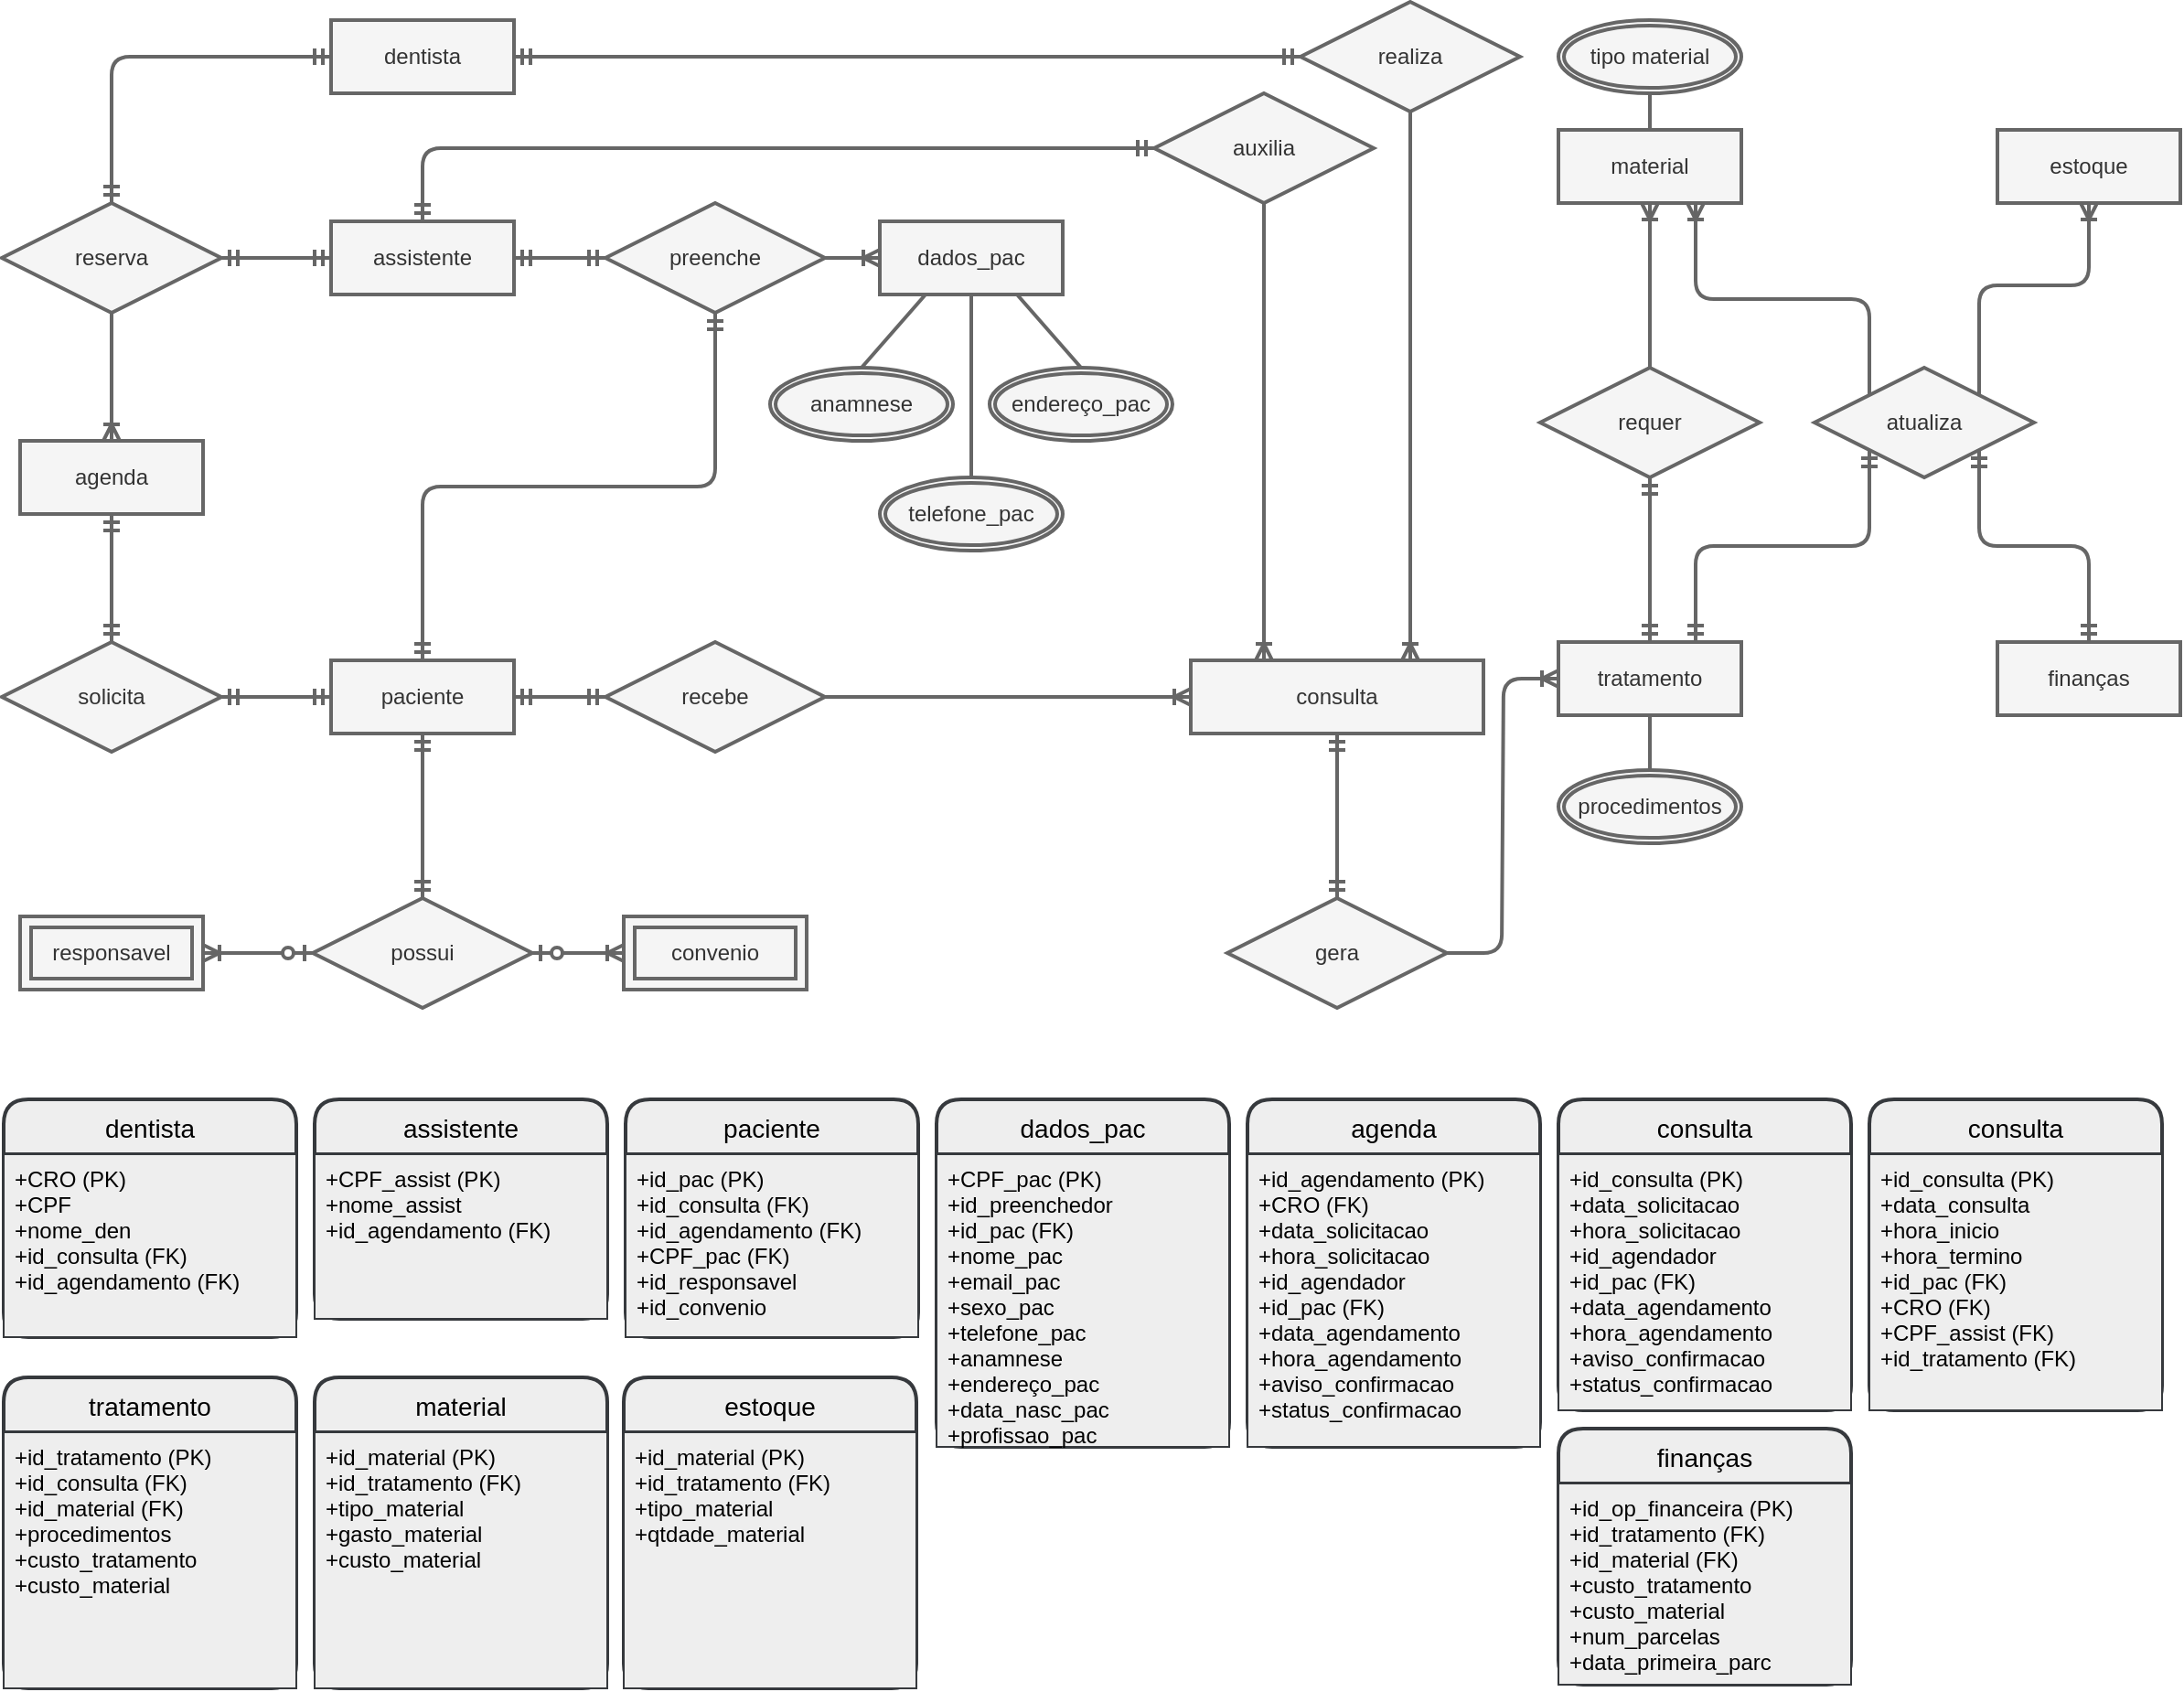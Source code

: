 <mxfile>
    <diagram id="R2lEEEUBdFMjLlhIrx00" name="Page-1">
        <mxGraphModel dx="1336" dy="751" grid="1" gridSize="10" guides="1" tooltips="1" connect="1" arrows="1" fold="1" page="1" pageScale="1.5" pageWidth="827" pageHeight="1169" background="#ffffff" math="0" shadow="0" extFonts="Permanent Marker^https://fonts.googleapis.com/css?family=Permanent+Marker">
            <root>
                <mxCell id="0"/>
                <mxCell id="1" parent="0"/>
                <mxCell id="z1ZZ5Lmvl8c4wW6nIf8b-1" value="dentista" style="whiteSpace=wrap;html=1;align=center;fontColor=#333333;fillColor=#f5f5f5;strokeColor=#666666;strokeWidth=2;" parent="1" vertex="1">
                    <mxGeometry x="210" y="50" width="100" height="40" as="geometry"/>
                </mxCell>
                <mxCell id="z1ZZ5Lmvl8c4wW6nIf8b-2" value="paciente" style="whiteSpace=wrap;html=1;align=center;fontColor=#333333;fillColor=#f5f5f5;strokeColor=#666666;strokeWidth=2;" parent="1" vertex="1">
                    <mxGeometry x="210" y="400" width="100" height="40" as="geometry"/>
                </mxCell>
                <mxCell id="z1ZZ5Lmvl8c4wW6nIf8b-5" value="realiza" style="shape=rhombus;perimeter=rhombusPerimeter;whiteSpace=wrap;html=1;align=center;fontColor=#333333;fillColor=#f5f5f5;strokeColor=#666666;strokeWidth=2;" parent="1" vertex="1">
                    <mxGeometry x="740" y="40" width="120" height="60" as="geometry"/>
                </mxCell>
                <mxCell id="3" value="" style="fontSize=12;html=1;endArrow=ERoneToMany;entryX=0.75;entryY=0;entryDx=0;entryDy=0;exitX=0.5;exitY=1;exitDx=0;exitDy=0;fontColor=#000000;fillColor=#f5f5f5;strokeColor=#666666;strokeWidth=2;" parent="1" source="z1ZZ5Lmvl8c4wW6nIf8b-5" target="4" edge="1">
                    <mxGeometry width="100" height="100" relative="1" as="geometry">
                        <mxPoint x="725" y="290" as="sourcePoint"/>
                        <mxPoint x="800" y="400" as="targetPoint"/>
                    </mxGeometry>
                </mxCell>
                <mxCell id="4" value="consulta" style="whiteSpace=wrap;html=1;align=center;fontColor=#333333;fillColor=#f5f5f5;strokeColor=#666666;strokeWidth=2;" parent="1" vertex="1">
                    <mxGeometry x="680" y="400" width="160" height="40" as="geometry"/>
                </mxCell>
                <mxCell id="6" value="" style="fontSize=12;html=1;endArrow=ERmandOne;startArrow=ERmandOne;sketch=0;exitX=1;exitY=0.5;exitDx=0;exitDy=0;entryX=0;entryY=0.5;entryDx=0;entryDy=0;fontColor=#000000;fillColor=#f5f5f5;strokeColor=#666666;strokeWidth=2;" parent="1" source="z1ZZ5Lmvl8c4wW6nIf8b-1" target="z1ZZ5Lmvl8c4wW6nIf8b-5" edge="1">
                    <mxGeometry width="100" height="100" relative="1" as="geometry">
                        <mxPoint x="855" y="400" as="sourcePoint"/>
                        <mxPoint x="955" y="300" as="targetPoint"/>
                    </mxGeometry>
                </mxCell>
                <mxCell id="7" value="recebe" style="shape=rhombus;perimeter=rhombusPerimeter;whiteSpace=wrap;html=1;align=center;fontColor=#333333;fillColor=#f5f5f5;strokeColor=#666666;strokeWidth=2;" parent="1" vertex="1">
                    <mxGeometry x="360" y="390" width="120" height="60" as="geometry"/>
                </mxCell>
                <mxCell id="9" value="" style="edgeStyle=entityRelationEdgeStyle;fontSize=12;html=1;endArrow=ERmandOne;startArrow=ERmandOne;sketch=0;exitX=0;exitY=0.5;exitDx=0;exitDy=0;entryX=1;entryY=0.5;entryDx=0;entryDy=0;fontColor=#000000;fillColor=#f5f5f5;strokeColor=#666666;strokeWidth=2;" parent="1" source="7" target="z1ZZ5Lmvl8c4wW6nIf8b-2" edge="1">
                    <mxGeometry width="100" height="100" relative="1" as="geometry">
                        <mxPoint x="735" y="660" as="sourcePoint"/>
                        <mxPoint x="915" y="460" as="targetPoint"/>
                    </mxGeometry>
                </mxCell>
                <mxCell id="10" value="" style="edgeStyle=entityRelationEdgeStyle;fontSize=12;html=1;endArrow=ERoneToMany;sketch=0;entryX=0;entryY=0.5;entryDx=0;entryDy=0;exitX=1;exitY=0.5;exitDx=0;exitDy=0;fontColor=#000000;fillColor=#f5f5f5;strokeColor=#666666;strokeWidth=2;" parent="1" source="7" target="4" edge="1">
                    <mxGeometry width="100" height="100" relative="1" as="geometry">
                        <mxPoint x="735" y="660" as="sourcePoint"/>
                        <mxPoint x="835" y="560" as="targetPoint"/>
                    </mxGeometry>
                </mxCell>
                <mxCell id="11" value="dados_pac" style="whiteSpace=wrap;html=1;align=center;fontColor=#333333;fillColor=#f5f5f5;strokeColor=#666666;strokeWidth=2;" parent="1" vertex="1">
                    <mxGeometry x="510" y="160" width="100" height="40" as="geometry"/>
                </mxCell>
                <mxCell id="13" value="preenche" style="shape=rhombus;perimeter=rhombusPerimeter;whiteSpace=wrap;html=1;align=center;fontColor=#333333;fillColor=#f5f5f5;strokeColor=#666666;strokeWidth=2;" parent="1" vertex="1">
                    <mxGeometry x="360" y="150" width="120" height="60" as="geometry"/>
                </mxCell>
                <mxCell id="14" value="assistente" style="whiteSpace=wrap;html=1;align=center;fontColor=#333333;fillColor=#f5f5f5;strokeColor=#666666;strokeWidth=2;" parent="1" vertex="1">
                    <mxGeometry x="210" y="160" width="100" height="40" as="geometry"/>
                </mxCell>
                <mxCell id="15" value="" style="edgeStyle=entityRelationEdgeStyle;fontSize=12;html=1;endArrow=ERmandOne;startArrow=ERmandOne;sketch=0;entryX=0;entryY=0.5;entryDx=0;entryDy=0;exitX=1;exitY=0.5;exitDx=0;exitDy=0;fontColor=#000000;fillColor=#f5f5f5;strokeColor=#666666;strokeWidth=2;" parent="1" source="14" target="13" edge="1">
                    <mxGeometry width="100" height="100" relative="1" as="geometry">
                        <mxPoint x="331" y="220" as="sourcePoint"/>
                        <mxPoint x="361" y="180" as="targetPoint"/>
                    </mxGeometry>
                </mxCell>
                <mxCell id="20" value="" style="edgeStyle=orthogonalEdgeStyle;fontSize=12;html=1;endArrow=ERoneToMany;sketch=0;entryX=0;entryY=0.5;entryDx=0;entryDy=0;exitX=1;exitY=0.5;exitDx=0;exitDy=0;fontColor=#000000;fillColor=#f5f5f5;strokeColor=#666666;strokeWidth=2;" parent="1" source="13" target="11" edge="1">
                    <mxGeometry width="100" height="100" relative="1" as="geometry">
                        <mxPoint x="430" y="160" as="sourcePoint"/>
                        <mxPoint x="545" y="120" as="targetPoint"/>
                    </mxGeometry>
                </mxCell>
                <mxCell id="21" value="" style="fontSize=12;html=1;endArrow=ERmandOne;startArrow=ERmandOne;sketch=0;entryX=0.5;entryY=0;entryDx=0;entryDy=0;exitX=0.5;exitY=1;exitDx=0;exitDy=0;edgeStyle=orthogonalEdgeStyle;fontColor=#000000;fillColor=#f5f5f5;strokeColor=#666666;strokeWidth=2;" parent="1" source="13" target="z1ZZ5Lmvl8c4wW6nIf8b-2" edge="1">
                    <mxGeometry width="100" height="100" relative="1" as="geometry">
                        <mxPoint x="330" y="300" as="sourcePoint"/>
                        <mxPoint x="1015" y="370" as="targetPoint"/>
                    </mxGeometry>
                </mxCell>
                <mxCell id="22" value="" style="fontSize=12;html=1;endArrow=ERmandOne;startArrow=ERmandOne;sketch=0;exitX=0;exitY=0.5;exitDx=0;exitDy=0;edgeStyle=orthogonalEdgeStyle;entryX=0.5;entryY=0;entryDx=0;entryDy=0;fontColor=#000000;fillColor=#f5f5f5;strokeColor=#666666;strokeWidth=2;" parent="1" source="z1ZZ5Lmvl8c4wW6nIf8b-1" target="35" edge="1">
                    <mxGeometry width="100" height="100" relative="1" as="geometry">
                        <mxPoint x="336" y="90" as="sourcePoint"/>
                        <mxPoint x="515" as="targetPoint"/>
                    </mxGeometry>
                </mxCell>
                <mxCell id="23" value="gera" style="shape=rhombus;perimeter=rhombusPerimeter;whiteSpace=wrap;html=1;align=center;fontColor=#333333;fillColor=#f5f5f5;strokeColor=#666666;strokeWidth=2;" parent="1" vertex="1">
                    <mxGeometry x="700" y="530" width="120" height="60" as="geometry"/>
                </mxCell>
                <mxCell id="24" value="" style="fontSize=12;html=1;endArrow=ERmandOne;startArrow=ERmandOne;sketch=0;entryX=0.5;entryY=1;entryDx=0;entryDy=0;exitX=0.5;exitY=0;exitDx=0;exitDy=0;fontColor=#000000;fillColor=#f5f5f5;strokeColor=#666666;strokeWidth=2;" parent="1" source="23" target="4" edge="1">
                    <mxGeometry width="100" height="100" relative="1" as="geometry">
                        <mxPoint x="740" y="610" as="sourcePoint"/>
                        <mxPoint x="560" y="420" as="targetPoint"/>
                    </mxGeometry>
                </mxCell>
                <mxCell id="26" value="tratamento" style="whiteSpace=wrap;html=1;align=center;fontColor=#333333;fillColor=#f5f5f5;strokeColor=#666666;strokeWidth=2;" parent="1" vertex="1">
                    <mxGeometry x="881" y="390" width="100" height="40" as="geometry"/>
                </mxCell>
                <mxCell id="28" value="" style="edgeStyle=entityRelationEdgeStyle;fontSize=12;html=1;endArrow=ERoneToMany;sketch=0;exitX=1;exitY=0.5;exitDx=0;exitDy=0;entryX=0;entryY=0.5;entryDx=0;entryDy=0;fontColor=#000000;fillColor=#f5f5f5;strokeColor=#666666;strokeWidth=2;" parent="1" source="23" target="26" edge="1">
                    <mxGeometry width="100" height="100" relative="1" as="geometry">
                        <mxPoint x="811" y="480" as="sourcePoint"/>
                        <mxPoint x="865" y="560" as="targetPoint"/>
                    </mxGeometry>
                </mxCell>
                <mxCell id="29" value="" style="fontSize=12;html=1;endArrow=ERoneToMany;sketch=0;exitX=0.5;exitY=0;exitDx=0;exitDy=0;entryX=0.5;entryY=1;entryDx=0;entryDy=0;fontColor=#000000;fillColor=#f5f5f5;strokeColor=#666666;strokeWidth=2;" parent="1" source="31" target="30" edge="1">
                    <mxGeometry width="100" height="100" relative="1" as="geometry">
                        <mxPoint x="1462" y="20" as="sourcePoint"/>
                        <mxPoint x="1131" y="150" as="targetPoint"/>
                    </mxGeometry>
                </mxCell>
                <mxCell id="30" value="material" style="whiteSpace=wrap;html=1;align=center;fontColor=#333333;fillColor=#f5f5f5;strokeColor=#666666;strokeWidth=2;" parent="1" vertex="1">
                    <mxGeometry x="881" y="110" width="100" height="40" as="geometry"/>
                </mxCell>
                <mxCell id="31" value="requer" style="shape=rhombus;perimeter=rhombusPerimeter;whiteSpace=wrap;html=1;align=center;fontColor=#333333;fillColor=#f5f5f5;strokeColor=#666666;strokeWidth=2;" parent="1" vertex="1">
                    <mxGeometry x="871" y="240" width="120" height="60" as="geometry"/>
                </mxCell>
                <mxCell id="32" value="" style="fontSize=12;html=1;endArrow=ERmandOne;startArrow=ERmandOne;sketch=0;exitX=0.5;exitY=0;exitDx=0;exitDy=0;entryX=0.5;entryY=1;entryDx=0;entryDy=0;fontColor=#000000;fillColor=#f5f5f5;strokeColor=#666666;strokeWidth=2;" parent="1" source="26" target="31" edge="1">
                    <mxGeometry width="100" height="100" relative="1" as="geometry">
                        <mxPoint x="516" y="409.5" as="sourcePoint"/>
                        <mxPoint x="931" y="270" as="targetPoint"/>
                    </mxGeometry>
                </mxCell>
                <mxCell id="35" value="reserva" style="shape=rhombus;perimeter=rhombusPerimeter;whiteSpace=wrap;html=1;align=center;fontColor=#333333;fillColor=#f5f5f5;strokeColor=#666666;strokeWidth=2;" parent="1" vertex="1">
                    <mxGeometry x="30" y="150" width="120" height="60" as="geometry"/>
                </mxCell>
                <mxCell id="36" value="" style="edgeStyle=entityRelationEdgeStyle;fontSize=12;html=1;endArrow=ERmandOne;startArrow=ERmandOne;sketch=0;entryX=0;entryY=0.5;entryDx=0;entryDy=0;exitX=1;exitY=0.5;exitDx=0;exitDy=0;fontColor=#000000;fillColor=#f5f5f5;strokeColor=#666666;strokeWidth=2;" parent="1" source="35" target="14" edge="1">
                    <mxGeometry width="100" height="100" relative="1" as="geometry">
                        <mxPoint x="320" y="190" as="sourcePoint"/>
                        <mxPoint x="370" y="190" as="targetPoint"/>
                    </mxGeometry>
                </mxCell>
                <mxCell id="37" value="agenda" style="whiteSpace=wrap;html=1;align=center;fontColor=#333333;fillColor=#f5f5f5;strokeColor=#666666;strokeWidth=2;" parent="1" vertex="1">
                    <mxGeometry x="40" y="280" width="100" height="40" as="geometry"/>
                </mxCell>
                <mxCell id="39" value="" style="fontSize=12;html=1;endArrow=ERmandOne;startArrow=ERmandOne;sketch=0;exitX=0;exitY=0.5;exitDx=0;exitDy=0;entryX=1;entryY=0.5;entryDx=0;entryDy=0;fontColor=#000000;fillColor=#f5f5f5;strokeColor=#666666;strokeWidth=2;" parent="1" source="z1ZZ5Lmvl8c4wW6nIf8b-2" target="64" edge="1">
                    <mxGeometry width="100" height="100" relative="1" as="geometry">
                        <mxPoint x="340" y="210" as="sourcePoint"/>
                        <mxPoint x="130" y="400" as="targetPoint"/>
                    </mxGeometry>
                </mxCell>
                <mxCell id="40" value="atualiza" style="shape=rhombus;perimeter=rhombusPerimeter;whiteSpace=wrap;html=1;align=center;fontColor=#333333;fillColor=#f5f5f5;strokeColor=#666666;strokeWidth=2;" parent="1" vertex="1">
                    <mxGeometry x="1021" y="240" width="120" height="60" as="geometry"/>
                </mxCell>
                <mxCell id="41" value="estoque" style="whiteSpace=wrap;html=1;align=center;fontColor=#333333;fillColor=#f5f5f5;strokeColor=#666666;strokeWidth=2;" parent="1" vertex="1">
                    <mxGeometry x="1121" y="110" width="100" height="40" as="geometry"/>
                </mxCell>
                <mxCell id="43" value="finanças" style="whiteSpace=wrap;html=1;align=center;fontColor=#333333;fillColor=#f5f5f5;strokeColor=#666666;strokeWidth=2;" parent="1" vertex="1">
                    <mxGeometry x="1121" y="390" width="100" height="40" as="geometry"/>
                </mxCell>
                <mxCell id="44" value="" style="fontSize=12;html=1;endArrow=ERoneToMany;sketch=0;exitX=0;exitY=0;exitDx=0;exitDy=0;entryX=0.75;entryY=1;entryDx=0;entryDy=0;edgeStyle=elbowEdgeStyle;elbow=vertical;fontColor=#000000;fillColor=#f5f5f5;strokeColor=#666666;strokeWidth=2;" parent="1" source="40" target="30" edge="1">
                    <mxGeometry width="100" height="100" relative="1" as="geometry">
                        <mxPoint x="1001" y="250" as="sourcePoint"/>
                        <mxPoint x="1001" y="160" as="targetPoint"/>
                    </mxGeometry>
                </mxCell>
                <mxCell id="45" value="" style="fontSize=12;html=1;endArrow=ERoneToMany;sketch=0;exitX=1;exitY=0;exitDx=0;exitDy=0;entryX=0.5;entryY=1;entryDx=0;entryDy=0;edgeStyle=orthogonalEdgeStyle;fontColor=#000000;fillColor=#f5f5f5;strokeColor=#666666;strokeWidth=2;" parent="1" source="40" target="41" edge="1">
                    <mxGeometry width="100" height="100" relative="1" as="geometry">
                        <mxPoint x="1086" y="425" as="sourcePoint"/>
                        <mxPoint x="991" y="320" as="targetPoint"/>
                    </mxGeometry>
                </mxCell>
                <mxCell id="46" value="" style="fontSize=12;html=1;endArrow=ERmandOne;startArrow=ERmandOne;sketch=0;exitX=0.75;exitY=0;exitDx=0;exitDy=0;entryX=0;entryY=1;entryDx=0;entryDy=0;edgeStyle=elbowEdgeStyle;elbow=vertical;fontColor=#000000;fillColor=#f5f5f5;strokeColor=#666666;strokeWidth=2;" parent="1" source="26" target="40" edge="1">
                    <mxGeometry width="100" height="100" relative="1" as="geometry">
                        <mxPoint x="941" y="400" as="sourcePoint"/>
                        <mxPoint x="941" y="310" as="targetPoint"/>
                    </mxGeometry>
                </mxCell>
                <mxCell id="47" value="" style="fontSize=12;html=1;endArrow=ERmandOne;startArrow=ERmandOne;sketch=0;exitX=0.5;exitY=0;exitDx=0;exitDy=0;entryX=1;entryY=1;entryDx=0;entryDy=0;edgeStyle=elbowEdgeStyle;elbow=vertical;fontColor=#000000;fillColor=#f5f5f5;strokeColor=#666666;strokeWidth=2;" parent="1" source="43" target="40" edge="1">
                    <mxGeometry width="100" height="100" relative="1" as="geometry">
                        <mxPoint x="966" y="400" as="sourcePoint"/>
                        <mxPoint x="1061" y="295" as="targetPoint"/>
                    </mxGeometry>
                </mxCell>
                <mxCell id="48" value="dentista" style="swimlane;childLayout=stackLayout;horizontal=1;startSize=30;horizontalStack=0;rounded=1;fontSize=14;fontStyle=0;strokeWidth=2;resizeParent=0;resizeLast=1;shadow=0;dashed=0;align=center;fillColor=#eeeeee;strokeColor=#36393d;fontColor=#000000;" parent="1" vertex="1">
                    <mxGeometry x="31" y="640" width="160" height="130" as="geometry">
                        <mxRectangle x="90" y="700" width="90" height="30" as="alternateBounds"/>
                    </mxGeometry>
                </mxCell>
                <mxCell id="49" value="+CRO (PK)&#10;+CPF&#10;+nome_den&#10;+id_consulta (FK)&#10;+id_agendamento (FK)" style="align=left;strokeColor=#36393d;fillColor=#eeeeee;spacingLeft=4;fontSize=12;verticalAlign=top;resizable=0;rotatable=0;part=1;fontColor=#000000;" parent="48" vertex="1">
                    <mxGeometry y="30" width="160" height="100" as="geometry"/>
                </mxCell>
                <mxCell id="50" value="assistente" style="swimlane;childLayout=stackLayout;horizontal=1;startSize=30;horizontalStack=0;rounded=1;fontSize=14;fontStyle=0;strokeWidth=2;resizeParent=0;resizeLast=1;shadow=0;dashed=0;align=center;fillColor=#eeeeee;strokeColor=#36393d;fontColor=#000000;" parent="1" vertex="1">
                    <mxGeometry x="201" y="640" width="160" height="120" as="geometry"/>
                </mxCell>
                <mxCell id="51" value="+CPF_assist (PK)&#10;+nome_assist&#10;+id_agendamento (FK) " style="align=left;strokeColor=#36393d;fillColor=#eeeeee;spacingLeft=4;fontSize=12;verticalAlign=top;resizable=0;rotatable=0;part=1;fontColor=#000000;" parent="50" vertex="1">
                    <mxGeometry y="30" width="160" height="90" as="geometry"/>
                </mxCell>
                <mxCell id="52" value="" style="fontSize=12;html=1;endArrow=ERoneToMany;sketch=0;elbow=vertical;exitX=0.5;exitY=1;exitDx=0;exitDy=0;entryX=0.5;entryY=0;entryDx=0;entryDy=0;fontColor=#000000;fillColor=#f5f5f5;strokeColor=#666666;strokeWidth=2;" parent="1" source="35" target="37" edge="1">
                    <mxGeometry width="100" height="100" relative="1" as="geometry">
                        <mxPoint x="490" y="360" as="sourcePoint"/>
                        <mxPoint x="590" y="260" as="targetPoint"/>
                    </mxGeometry>
                </mxCell>
                <mxCell id="53" value="paciente" style="swimlane;childLayout=stackLayout;horizontal=1;startSize=30;horizontalStack=0;rounded=1;fontSize=14;fontStyle=0;strokeWidth=2;resizeParent=0;resizeLast=1;shadow=0;dashed=0;align=center;fillColor=#eeeeee;strokeColor=#36393d;fontColor=#000000;" parent="1" vertex="1">
                    <mxGeometry x="371" y="640" width="160" height="130" as="geometry"/>
                </mxCell>
                <mxCell id="54" value="+id_pac (PK)&#10;+id_consulta (FK)&#10;+id_agendamento (FK)&#10;+CPF_pac (FK)&#10;+id_responsavel&#10;+id_convenio" style="align=left;strokeColor=#36393d;fillColor=#eeeeee;spacingLeft=4;fontSize=12;verticalAlign=top;resizable=0;rotatable=0;part=1;fontColor=#000000;" parent="53" vertex="1">
                    <mxGeometry y="30" width="160" height="100" as="geometry"/>
                </mxCell>
                <mxCell id="55" value="dados_pac" style="swimlane;childLayout=stackLayout;horizontal=1;startSize=30;horizontalStack=0;rounded=1;fontSize=14;fontStyle=0;strokeWidth=2;resizeParent=0;resizeLast=1;shadow=0;dashed=0;align=center;fillColor=#eeeeee;strokeColor=#36393d;fontColor=#000000;" parent="1" vertex="1">
                    <mxGeometry x="541" y="640" width="160" height="190" as="geometry"/>
                </mxCell>
                <mxCell id="56" value="+CPF_pac (PK)&#10;+id_preenchedor&#10;+id_pac (FK)&#10;+nome_pac&#10;+email_pac&#10;+sexo_pac&#10;+telefone_pac&#10;+anamnese&#10;+endereço_pac&#10;+data_nasc_pac&#10;+profissao_pac&#10;" style="align=left;strokeColor=#36393d;fillColor=#eeeeee;spacingLeft=4;fontSize=12;verticalAlign=top;resizable=0;rotatable=0;part=1;fontColor=#000000;" parent="55" vertex="1">
                    <mxGeometry y="30" width="160" height="160" as="geometry"/>
                </mxCell>
                <mxCell id="64" value="solicita" style="shape=rhombus;perimeter=rhombusPerimeter;whiteSpace=wrap;html=1;align=center;fontColor=#333333;fillColor=#f5f5f5;strokeColor=#666666;strokeWidth=2;" vertex="1" parent="1">
                    <mxGeometry x="30" y="390" width="120" height="60" as="geometry"/>
                </mxCell>
                <mxCell id="65" value="" style="fontSize=12;html=1;endArrow=ERmandOne;startArrow=ERmandOne;sketch=0;exitX=0.5;exitY=1;exitDx=0;exitDy=0;entryX=0.5;entryY=0;entryDx=0;entryDy=0;fontColor=#000000;fillColor=#f5f5f5;strokeColor=#666666;strokeWidth=2;" edge="1" parent="1" source="37" target="64">
                    <mxGeometry width="100" height="100" relative="1" as="geometry">
                        <mxPoint x="220" y="430" as="sourcePoint"/>
                        <mxPoint x="160" y="430" as="targetPoint"/>
                    </mxGeometry>
                </mxCell>
                <mxCell id="66" value="possui" style="shape=rhombus;perimeter=rhombusPerimeter;whiteSpace=wrap;html=1;align=center;fontColor=#333333;fillColor=#f5f5f5;strokeColor=#666666;strokeWidth=2;" vertex="1" parent="1">
                    <mxGeometry x="200" y="530" width="120" height="60" as="geometry"/>
                </mxCell>
                <mxCell id="69" value="" style="fontSize=12;html=1;endArrow=ERmandOne;startArrow=ERmandOne;entryX=0.5;entryY=0;entryDx=0;entryDy=0;exitX=0.5;exitY=1;exitDx=0;exitDy=0;fontColor=#000000;fillColor=#f5f5f5;strokeColor=#666666;strokeWidth=2;" edge="1" parent="1" source="z1ZZ5Lmvl8c4wW6nIf8b-2" target="66">
                    <mxGeometry width="100" height="100" relative="1" as="geometry">
                        <mxPoint x="470" y="470" as="sourcePoint"/>
                        <mxPoint x="570" y="370" as="targetPoint"/>
                    </mxGeometry>
                </mxCell>
                <mxCell id="70" value="responsavel" style="shape=ext;margin=3;double=1;whiteSpace=wrap;html=1;align=center;fontColor=#333333;fillColor=#f5f5f5;strokeColor=#666666;strokeWidth=2;" vertex="1" parent="1">
                    <mxGeometry x="40" y="540" width="100" height="40" as="geometry"/>
                </mxCell>
                <mxCell id="71" value="convenio" style="shape=ext;margin=3;double=1;whiteSpace=wrap;html=1;align=center;fontColor=#333333;fillColor=#f5f5f5;strokeColor=#666666;strokeWidth=2;" vertex="1" parent="1">
                    <mxGeometry x="370" y="540" width="100" height="40" as="geometry"/>
                </mxCell>
                <mxCell id="72" value="" style="edgeStyle=entityRelationEdgeStyle;fontSize=12;html=1;endArrow=ERoneToMany;startArrow=ERzeroToOne;exitX=0;exitY=0.5;exitDx=0;exitDy=0;entryX=1;entryY=0.5;entryDx=0;entryDy=0;fontColor=#000000;fillColor=#f5f5f5;strokeColor=#666666;strokeWidth=2;" edge="1" parent="1" source="66" target="70">
                    <mxGeometry width="100" height="100" relative="1" as="geometry">
                        <mxPoint x="470" y="470" as="sourcePoint"/>
                        <mxPoint x="570" y="370" as="targetPoint"/>
                    </mxGeometry>
                </mxCell>
                <mxCell id="73" value="" style="edgeStyle=entityRelationEdgeStyle;fontSize=12;html=1;endArrow=ERoneToMany;startArrow=ERzeroToOne;exitX=1;exitY=0.5;exitDx=0;exitDy=0;entryX=0;entryY=0.5;entryDx=0;entryDy=0;fontColor=#000000;fillColor=#f5f5f5;strokeColor=#666666;strokeWidth=2;" edge="1" parent="1" source="66" target="71">
                    <mxGeometry width="100" height="100" relative="1" as="geometry">
                        <mxPoint x="470" y="470" as="sourcePoint"/>
                        <mxPoint x="570" y="370" as="targetPoint"/>
                    </mxGeometry>
                </mxCell>
                <mxCell id="74" value="anamnese" style="ellipse;shape=doubleEllipse;margin=3;whiteSpace=wrap;html=1;align=center;fontColor=#333333;fillColor=#f5f5f5;strokeColor=#666666;strokeWidth=2;" vertex="1" parent="1">
                    <mxGeometry x="450" y="240" width="100" height="40" as="geometry"/>
                </mxCell>
                <mxCell id="75" value="" style="endArrow=none;html=1;rounded=0;exitX=0.25;exitY=1;exitDx=0;exitDy=0;entryX=0.5;entryY=0;entryDx=0;entryDy=0;fontColor=#000000;fillColor=#f5f5f5;strokeColor=#666666;strokeWidth=2;" edge="1" parent="1" source="11" target="74">
                    <mxGeometry relative="1" as="geometry">
                        <mxPoint x="440" y="290" as="sourcePoint"/>
                        <mxPoint x="600" y="290" as="targetPoint"/>
                    </mxGeometry>
                </mxCell>
                <mxCell id="77" value="endereço_pac" style="ellipse;shape=doubleEllipse;margin=3;whiteSpace=wrap;html=1;align=center;fontColor=#333333;fillColor=#f5f5f5;strokeColor=#666666;strokeWidth=2;" vertex="1" parent="1">
                    <mxGeometry x="570" y="240" width="100" height="40" as="geometry"/>
                </mxCell>
                <mxCell id="78" value="" style="endArrow=none;html=1;rounded=0;exitX=0.75;exitY=1;exitDx=0;exitDy=0;entryX=0.5;entryY=0;entryDx=0;entryDy=0;fontColor=#000000;fillColor=#f5f5f5;strokeColor=#666666;strokeWidth=2;" edge="1" parent="1" source="11" target="77">
                    <mxGeometry relative="1" as="geometry">
                        <mxPoint x="545" y="210" as="sourcePoint"/>
                        <mxPoint x="510" y="290" as="targetPoint"/>
                    </mxGeometry>
                </mxCell>
                <mxCell id="79" value="telefone_pac" style="ellipse;shape=doubleEllipse;margin=3;whiteSpace=wrap;html=1;align=center;fontColor=#333333;fillColor=#f5f5f5;strokeColor=#666666;strokeWidth=2;" vertex="1" parent="1">
                    <mxGeometry x="510" y="300" width="100" height="40" as="geometry"/>
                </mxCell>
                <mxCell id="80" value="" style="endArrow=none;html=1;rounded=0;exitX=0.5;exitY=1;exitDx=0;exitDy=0;entryX=0.5;entryY=0;entryDx=0;entryDy=0;fontColor=#000000;fillColor=#f5f5f5;strokeColor=#666666;strokeWidth=2;" edge="1" parent="1" target="79" source="11">
                    <mxGeometry relative="1" as="geometry">
                        <mxPoint x="525" y="260" as="sourcePoint"/>
                        <mxPoint x="450" y="350" as="targetPoint"/>
                    </mxGeometry>
                </mxCell>
                <mxCell id="81" value="agenda" style="swimlane;childLayout=stackLayout;horizontal=1;startSize=30;horizontalStack=0;rounded=1;fontSize=14;fontStyle=0;strokeWidth=2;resizeParent=0;resizeLast=1;shadow=0;dashed=0;align=center;fillColor=#eeeeee;strokeColor=#36393d;fontColor=#000000;" vertex="1" parent="1">
                    <mxGeometry x="711" y="640" width="160" height="190" as="geometry"/>
                </mxCell>
                <mxCell id="82" value="+id_agendamento (PK)&#10;+CRO (FK)&#10;+data_solicitacao&#10;+hora_solicitacao&#10;+id_agendador&#10;+id_pac (FK)&#10;+data_agendamento&#10;+hora_agendamento&#10;+aviso_confirmacao&#10;+status_confirmacao" style="align=left;strokeColor=#36393d;fillColor=#eeeeee;spacingLeft=4;fontSize=12;verticalAlign=top;resizable=0;rotatable=0;part=1;fontColor=#000000;" vertex="1" parent="81">
                    <mxGeometry y="30" width="160" height="160" as="geometry"/>
                </mxCell>
                <mxCell id="83" value="consulta" style="swimlane;childLayout=stackLayout;horizontal=1;startSize=30;horizontalStack=0;rounded=1;fontSize=14;fontStyle=0;strokeWidth=2;resizeParent=0;resizeLast=1;shadow=0;dashed=0;align=center;fillColor=#eeeeee;strokeColor=#36393d;fontColor=#000000;" vertex="1" parent="1">
                    <mxGeometry x="881" y="640" width="160" height="170" as="geometry"/>
                </mxCell>
                <mxCell id="84" value="+id_consulta (PK)&#10;+data_solicitacao&#10;+hora_solicitacao&#10;+id_agendador&#10;+id_pac (FK)&#10;+data_agendamento&#10;+hora_agendamento&#10;+aviso_confirmacao&#10;+status_confirmacao" style="align=left;strokeColor=#36393d;fillColor=#eeeeee;spacingLeft=4;fontSize=12;verticalAlign=top;resizable=0;rotatable=0;part=1;fontColor=#000000;" vertex="1" parent="83">
                    <mxGeometry y="30" width="160" height="140" as="geometry"/>
                </mxCell>
                <mxCell id="85" value="consulta" style="swimlane;childLayout=stackLayout;horizontal=1;startSize=30;horizontalStack=0;rounded=1;fontSize=14;fontStyle=0;strokeWidth=2;resizeParent=0;resizeLast=1;shadow=0;dashed=0;align=center;fillColor=#eeeeee;strokeColor=#36393d;fontColor=#000000;" vertex="1" parent="1">
                    <mxGeometry x="1051" y="640" width="160" height="170" as="geometry"/>
                </mxCell>
                <mxCell id="86" value="+id_consulta (PK)&#10;+data_consulta&#10;+hora_inicio&#10;+hora_termino&#10;+id_pac (FK)&#10;+CRO (FK)&#10;+CPF_assist (FK)&#10;+id_tratamento (FK)" style="align=left;strokeColor=#36393d;fillColor=#eeeeee;spacingLeft=4;fontSize=12;verticalAlign=top;resizable=0;rotatable=0;part=1;fontColor=#000000;" vertex="1" parent="85">
                    <mxGeometry y="30" width="160" height="140" as="geometry"/>
                </mxCell>
                <mxCell id="87" value="auxilia" style="shape=rhombus;perimeter=rhombusPerimeter;whiteSpace=wrap;html=1;align=center;fontColor=#333333;fillColor=#f5f5f5;strokeColor=#666666;strokeWidth=2;" vertex="1" parent="1">
                    <mxGeometry x="660" y="90" width="120" height="60" as="geometry"/>
                </mxCell>
                <mxCell id="88" value="" style="fontSize=12;html=1;endArrow=ERmandOne;startArrow=ERmandOne;sketch=0;exitX=0.5;exitY=0;exitDx=0;exitDy=0;entryX=0;entryY=0.5;entryDx=0;entryDy=0;edgeStyle=orthogonalEdgeStyle;fontColor=#000000;fillColor=#f5f5f5;strokeColor=#666666;strokeWidth=2;" edge="1" parent="1" source="14" target="87">
                    <mxGeometry width="100" height="100" relative="1" as="geometry">
                        <mxPoint x="320" y="80" as="sourcePoint"/>
                        <mxPoint x="750" y="80" as="targetPoint"/>
                    </mxGeometry>
                </mxCell>
                <mxCell id="89" value="" style="fontSize=12;html=1;endArrow=ERoneToMany;entryX=0.25;entryY=0;entryDx=0;entryDy=0;exitX=0.5;exitY=1;exitDx=0;exitDy=0;fontColor=#000000;fillColor=#f5f5f5;strokeColor=#666666;strokeWidth=2;" edge="1" parent="1" source="87" target="4">
                    <mxGeometry width="100" height="100" relative="1" as="geometry">
                        <mxPoint x="720" y="149.1" as="sourcePoint"/>
                        <mxPoint x="720" y="400" as="targetPoint"/>
                    </mxGeometry>
                </mxCell>
                <mxCell id="90" value="procedimentos" style="ellipse;shape=doubleEllipse;margin=3;whiteSpace=wrap;html=1;align=center;fontColor=#333333;fillColor=#f5f5f5;strokeColor=#666666;strokeWidth=2;" vertex="1" parent="1">
                    <mxGeometry x="881" y="460" width="100" height="40" as="geometry"/>
                </mxCell>
                <mxCell id="91" value="" style="endArrow=none;html=1;rounded=0;entryX=0.5;entryY=0;entryDx=0;entryDy=0;fontColor=#000000;fillColor=#f5f5f5;strokeColor=#666666;strokeWidth=2;exitX=0.5;exitY=1;exitDx=0;exitDy=0;" edge="1" parent="1" target="90" source="26">
                    <mxGeometry relative="1" as="geometry">
                        <mxPoint x="931" y="430" as="sourcePoint"/>
                        <mxPoint x="821" y="580" as="targetPoint"/>
                    </mxGeometry>
                </mxCell>
                <mxCell id="92" value="tratamento" style="swimlane;childLayout=stackLayout;horizontal=1;startSize=30;horizontalStack=0;rounded=1;fontSize=14;fontStyle=0;strokeWidth=2;resizeParent=0;resizeLast=1;shadow=0;dashed=0;align=center;fillColor=#eeeeee;strokeColor=#36393d;fontColor=#000000;" vertex="1" parent="1">
                    <mxGeometry x="31" y="792" width="160" height="170" as="geometry"/>
                </mxCell>
                <mxCell id="93" value="+id_tratamento (PK)&#10;+id_consulta (FK)&#10;+id_material (FK)&#10;+procedimentos&#10;+custo_tratamento&#10;+custo_material&#10;" style="align=left;strokeColor=#36393d;fillColor=#eeeeee;spacingLeft=4;fontSize=12;verticalAlign=top;resizable=0;rotatable=0;part=1;fontColor=#000000;" vertex="1" parent="92">
                    <mxGeometry y="30" width="160" height="140" as="geometry"/>
                </mxCell>
                <mxCell id="94" value="material" style="swimlane;childLayout=stackLayout;horizontal=1;startSize=30;horizontalStack=0;rounded=1;fontSize=14;fontStyle=0;strokeWidth=2;resizeParent=0;resizeLast=1;shadow=0;dashed=0;align=center;fillColor=#eeeeee;strokeColor=#36393d;fontColor=#000000;" vertex="1" parent="1">
                    <mxGeometry x="201" y="792" width="160" height="170" as="geometry"/>
                </mxCell>
                <mxCell id="95" value="+id_material (PK)&#10;+id_tratamento (FK)&#10;+tipo_material&#10;+gasto_material&#10;+custo_material&#10;" style="align=left;strokeColor=#36393d;fillColor=#eeeeee;spacingLeft=4;fontSize=12;verticalAlign=top;resizable=0;rotatable=0;part=1;fontColor=#000000;" vertex="1" parent="94">
                    <mxGeometry y="30" width="160" height="140" as="geometry"/>
                </mxCell>
                <mxCell id="96" value="estoque" style="swimlane;childLayout=stackLayout;horizontal=1;startSize=30;horizontalStack=0;rounded=1;fontSize=14;fontStyle=0;strokeWidth=2;resizeParent=0;resizeLast=1;shadow=0;dashed=0;align=center;fillColor=#eeeeee;strokeColor=#36393d;fontColor=#000000;" vertex="1" parent="1">
                    <mxGeometry x="370" y="792" width="160" height="170" as="geometry"/>
                </mxCell>
                <mxCell id="97" value="+id_material (PK)&#10;+id_tratamento (FK)&#10;+tipo_material&#10;+qtdade_material" style="align=left;strokeColor=#36393d;fillColor=#eeeeee;spacingLeft=4;fontSize=12;verticalAlign=top;resizable=0;rotatable=0;part=1;fontColor=#000000;" vertex="1" parent="96">
                    <mxGeometry y="30" width="160" height="140" as="geometry"/>
                </mxCell>
                <mxCell id="98" value="tipo material" style="ellipse;shape=doubleEllipse;margin=3;whiteSpace=wrap;html=1;align=center;fontColor=#333333;fillColor=#f5f5f5;strokeColor=#666666;strokeWidth=2;" vertex="1" parent="1">
                    <mxGeometry x="881" y="50" width="100" height="40" as="geometry"/>
                </mxCell>
                <mxCell id="99" value="" style="endArrow=none;html=1;rounded=0;entryX=0.5;entryY=0;entryDx=0;entryDy=0;fontColor=#000000;fillColor=#f5f5f5;strokeColor=#666666;strokeWidth=2;exitX=0.5;exitY=1;exitDx=0;exitDy=0;" edge="1" parent="1" source="98" target="30">
                    <mxGeometry relative="1" as="geometry">
                        <mxPoint x="941" y="440" as="sourcePoint"/>
                        <mxPoint x="941" y="470" as="targetPoint"/>
                    </mxGeometry>
                </mxCell>
                <mxCell id="100" value="finanças" style="swimlane;childLayout=stackLayout;horizontal=1;startSize=30;horizontalStack=0;rounded=1;fontSize=14;fontStyle=0;strokeWidth=2;resizeParent=0;resizeLast=1;shadow=0;dashed=0;align=center;fillColor=#eeeeee;strokeColor=#36393d;fontColor=#000000;" vertex="1" parent="1">
                    <mxGeometry x="881" y="820" width="160" height="140" as="geometry"/>
                </mxCell>
                <mxCell id="101" value="+id_op_financeira (PK)&#10;+id_tratamento (FK)&#10;+id_material (FK)&#10;+custo_tratamento&#10;+custo_material&#10;+num_parcelas&#10;+data_primeira_parc&#10;&#10;" style="align=left;strokeColor=#36393d;fillColor=#eeeeee;spacingLeft=4;fontSize=12;verticalAlign=top;resizable=0;rotatable=0;part=1;fontColor=#000000;" vertex="1" parent="100">
                    <mxGeometry y="30" width="160" height="110" as="geometry"/>
                </mxCell>
            </root>
        </mxGraphModel>
    </diagram>
</mxfile>